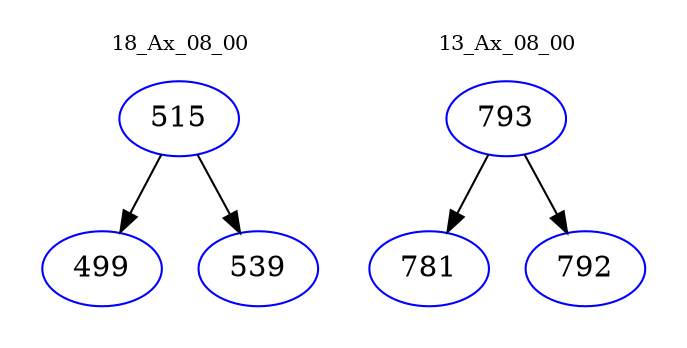 digraph{
subgraph cluster_0 {
color = white
label = "18_Ax_08_00";
fontsize=10;
T0_515 [label="515", color="blue"]
T0_515 -> T0_499 [color="black"]
T0_499 [label="499", color="blue"]
T0_515 -> T0_539 [color="black"]
T0_539 [label="539", color="blue"]
}
subgraph cluster_1 {
color = white
label = "13_Ax_08_00";
fontsize=10;
T1_793 [label="793", color="blue"]
T1_793 -> T1_781 [color="black"]
T1_781 [label="781", color="blue"]
T1_793 -> T1_792 [color="black"]
T1_792 [label="792", color="blue"]
}
}
